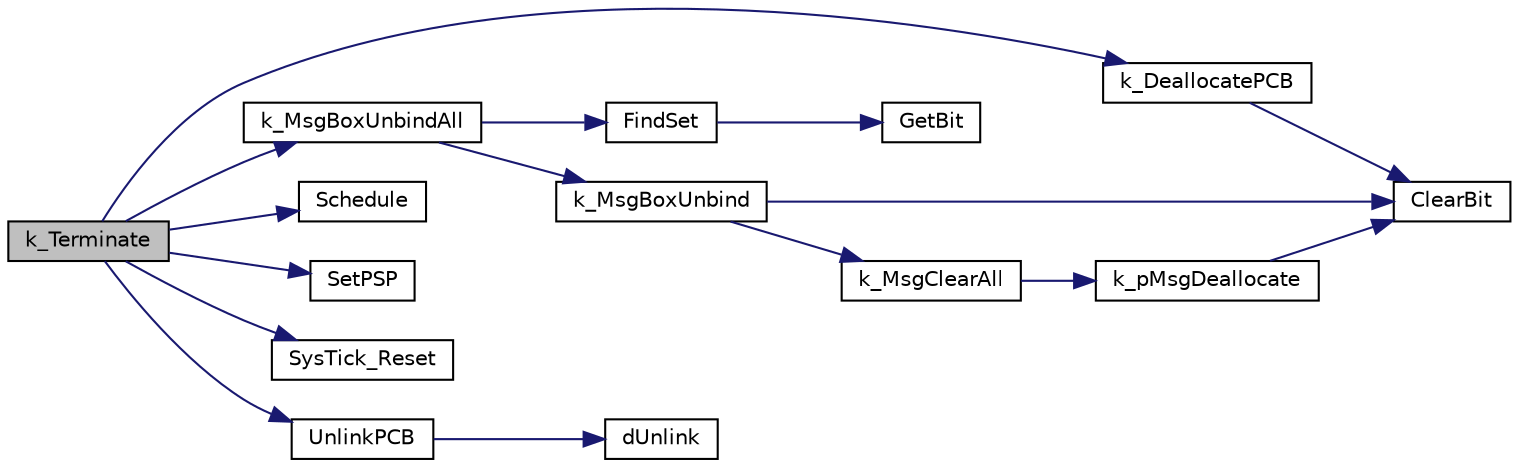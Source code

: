digraph "k_Terminate"
{
 // LATEX_PDF_SIZE
  edge [fontname="Helvetica",fontsize="10",labelfontname="Helvetica",labelfontsize="10"];
  node [fontname="Helvetica",fontsize="10",shape=record];
  rankdir="LR";
  Node1 [label="k_Terminate",height=0.2,width=0.4,color="black", fillcolor="grey75", style="filled", fontcolor="black",tooltip="Terminates the running process."];
  Node1 -> Node2 [color="midnightblue",fontsize="10",style="solid",fontname="Helvetica"];
  Node2 [label="k_DeallocatePCB",height=0.2,width=0.4,color="black", fillcolor="white", style="filled",URL="$k__processes_8c.html#ae25db96c8981472d79072a8697d22a27",tooltip="De-allocates a PCB."];
  Node2 -> Node3 [color="midnightblue",fontsize="10",style="solid",fontname="Helvetica"];
  Node3 [label="ClearBit",height=0.2,width=0.4,color="black", fillcolor="white", style="filled",URL="$bitmap_8c.html#a1450145a97ea1efa0f35f6aaf05dbcd9",tooltip="Clears a specific bit in a bitmap."];
  Node1 -> Node4 [color="midnightblue",fontsize="10",style="solid",fontname="Helvetica"];
  Node4 [label="k_MsgBoxUnbindAll",height=0.2,width=0.4,color="black", fillcolor="white", style="filled",URL="$k__messaging_8c.html#aa10175dda682467af0afb21aa1785efc",tooltip="Unbinds all message boxes bound to a process."];
  Node4 -> Node5 [color="midnightblue",fontsize="10",style="solid",fontname="Helvetica"];
  Node5 [label="FindSet",height=0.2,width=0.4,color="black", fillcolor="white", style="filled",URL="$bitmap_8c.html#a2b442817bc15cbc0c86a872e1c3ce95b",tooltip="Finds The earliest set bit in bitmap."];
  Node5 -> Node6 [color="midnightblue",fontsize="10",style="solid",fontname="Helvetica"];
  Node6 [label="GetBit",height=0.2,width=0.4,color="black", fillcolor="white", style="filled",URL="$bitmap_8c.html#aea47b36efa670baedacd8eb1c8cefed9",tooltip="Gets thevalue of a specific bit in a bitmap."];
  Node4 -> Node7 [color="midnightblue",fontsize="10",style="solid",fontname="Helvetica"];
  Node7 [label="k_MsgBoxUnbind",height=0.2,width=0.4,color="black", fillcolor="white", style="filled",URL="$k__messaging_8c.html#a634e8b22ad815f934aa721f3bffc5630",tooltip="Unbinds a message box from a process."];
  Node7 -> Node3 [color="midnightblue",fontsize="10",style="solid",fontname="Helvetica"];
  Node7 -> Node8 [color="midnightblue",fontsize="10",style="solid",fontname="Helvetica"];
  Node8 [label="k_MsgClearAll",height=0.2,width=0.4,color="black", fillcolor="white", style="filled",URL="$k__messaging_8c.html#a343391f72abbf77fc8d2958500298af1",tooltip="Clears all Messages currently in the message box."];
  Node8 -> Node9 [color="midnightblue",fontsize="10",style="solid",fontname="Helvetica"];
  Node9 [label="k_pMsgDeallocate",height=0.2,width=0.4,color="black", fillcolor="white", style="filled",URL="$k__messaging_8c.html#a1f49ca1a455ee48b9566a2c6257aab49",tooltip="De-allocates a message."];
  Node9 -> Node3 [color="midnightblue",fontsize="10",style="solid",fontname="Helvetica"];
  Node1 -> Node10 [color="midnightblue",fontsize="10",style="solid",fontname="Helvetica"];
  Node10 [label="Schedule",height=0.2,width=0.4,color="black", fillcolor="white", style="filled",URL="$k__scheduler_8c.html#ac5ec5148a4c60ac9681835af6d3c4809",tooltip="Determines which PCB should run next."];
  Node1 -> Node11 [color="midnightblue",fontsize="10",style="solid",fontname="Helvetica"];
  Node11 [label="SetPSP",height=0.2,width=0.4,color="black", fillcolor="white", style="filled",URL="$k__cpu_8c.html#afb3eb72ecc6d3ee1f700c12a89e0ff3e",tooltip="Sets the current process stack pointer value."];
  Node1 -> Node12 [color="midnightblue",fontsize="10",style="solid",fontname="Helvetica"];
  Node12 [label="SysTick_Reset",height=0.2,width=0.4,color="black", fillcolor="white", style="filled",URL="$systick_8c.html#ad51fa075a406920a9d116e2b9ee90897",tooltip="Resets the SysTick current value register and time count."];
  Node1 -> Node13 [color="midnightblue",fontsize="10",style="solid",fontname="Helvetica"];
  Node13 [label="UnlinkPCB",height=0.2,width=0.4,color="black", fillcolor="white", style="filled",URL="$k__scheduler_8c.html#a020cd5ae59a5fa38146a31260f17ee30",tooltip="Unlinks PCB from its Process queue."];
  Node13 -> Node14 [color="midnightblue",fontsize="10",style="solid",fontname="Helvetica"];
  Node14 [label="dUnlink",height=0.2,width=0.4,color="black", fillcolor="white", style="filled",URL="$dlist_8c.html#a4ac5bcc32a4b91f514e4eeff11361b61",tooltip="Unlinks a node from its current list."];
}
